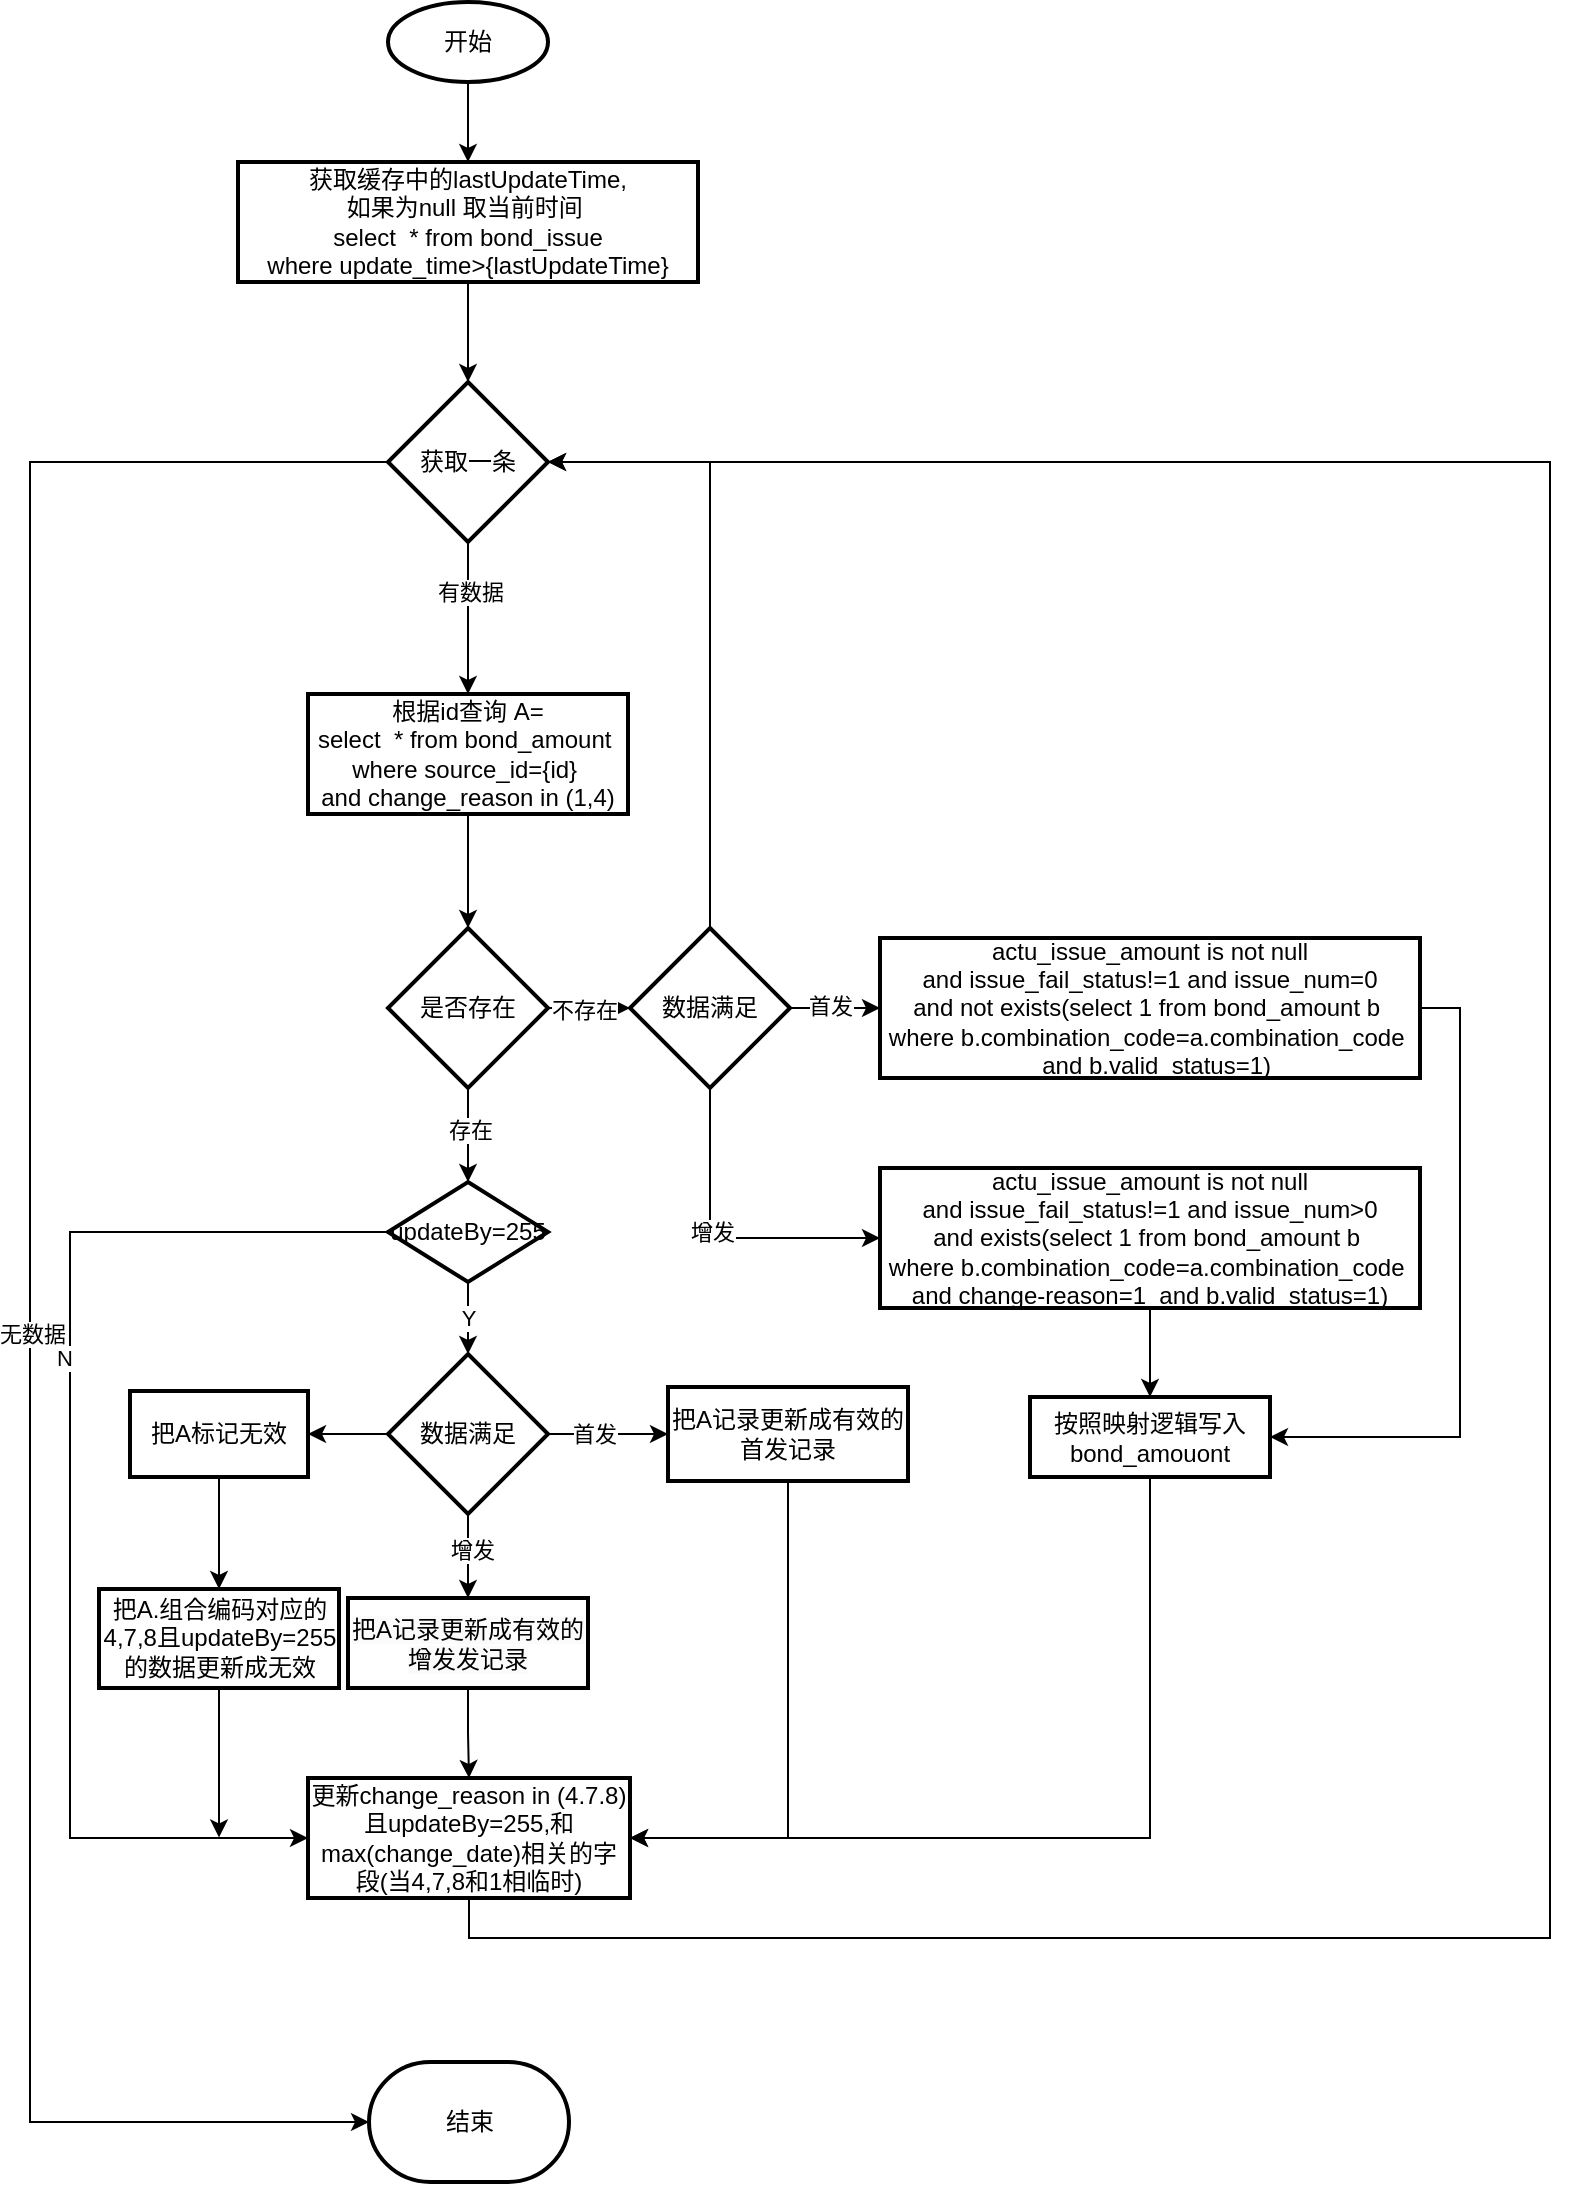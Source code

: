 <mxfile version="26.2.9">
  <diagram name="第 1 页" id="ayxEnjjGX8nraHOeBxiZ">
    <mxGraphModel dx="2255" dy="785" grid="1" gridSize="10" guides="1" tooltips="1" connect="1" arrows="1" fold="1" page="1" pageScale="1" pageWidth="827" pageHeight="1169" math="0" shadow="0">
      <root>
        <mxCell id="0" />
        <mxCell id="1" parent="0" />
        <mxCell id="c-lmUwn-pgrmpSaxPBkZ-3" value="" style="edgeStyle=orthogonalEdgeStyle;rounded=0;orthogonalLoop=1;jettySize=auto;html=1;" parent="1" source="c-lmUwn-pgrmpSaxPBkZ-1" target="c-lmUwn-pgrmpSaxPBkZ-2" edge="1">
          <mxGeometry relative="1" as="geometry" />
        </mxCell>
        <mxCell id="c-lmUwn-pgrmpSaxPBkZ-1" value="开始" style="strokeWidth=2;html=1;shape=mxgraph.flowchart.start_2;whiteSpace=wrap;" parent="1" vertex="1">
          <mxGeometry x="189" y="10" width="80" height="40" as="geometry" />
        </mxCell>
        <mxCell id="c-lmUwn-pgrmpSaxPBkZ-50" value="" style="edgeStyle=orthogonalEdgeStyle;rounded=0;orthogonalLoop=1;jettySize=auto;html=1;" parent="1" source="c-lmUwn-pgrmpSaxPBkZ-2" target="c-lmUwn-pgrmpSaxPBkZ-49" edge="1">
          <mxGeometry relative="1" as="geometry" />
        </mxCell>
        <mxCell id="c-lmUwn-pgrmpSaxPBkZ-2" value="获取缓存中的lastUpdateTime,&lt;br&gt;如果为null 取当前时间&amp;nbsp;&lt;br&gt;&lt;span style=&quot;background-color: transparent;&quot;&gt;select&amp;nbsp; * from bond_issue&lt;/span&gt;&lt;div&gt;where update_time&amp;gt;{lastUpdateTime}&lt;/div&gt;" style="whiteSpace=wrap;html=1;strokeWidth=2;" parent="1" vertex="1">
          <mxGeometry x="114" y="90" width="230" height="60" as="geometry" />
        </mxCell>
        <mxCell id="c-lmUwn-pgrmpSaxPBkZ-9" value="" style="edgeStyle=orthogonalEdgeStyle;rounded=0;orthogonalLoop=1;jettySize=auto;html=1;" parent="1" source="c-lmUwn-pgrmpSaxPBkZ-6" target="c-lmUwn-pgrmpSaxPBkZ-8" edge="1">
          <mxGeometry relative="1" as="geometry" />
        </mxCell>
        <mxCell id="c-lmUwn-pgrmpSaxPBkZ-6" value="&lt;div&gt;根据id查询 A=&lt;/div&gt;&lt;div&gt;select&amp;nbsp; * from bond_amount&amp;nbsp;&lt;/div&gt;&lt;div&gt;where source_id={id}&amp;nbsp;&lt;/div&gt;&lt;div&gt;and change_reason in (1,4)&lt;/div&gt;" style="whiteSpace=wrap;html=1;strokeWidth=2;" parent="1" vertex="1">
          <mxGeometry x="149" y="356" width="160" height="60" as="geometry" />
        </mxCell>
        <mxCell id="c-lmUwn-pgrmpSaxPBkZ-13" value="" style="edgeStyle=orthogonalEdgeStyle;rounded=0;orthogonalLoop=1;jettySize=auto;html=1;" parent="1" source="c-lmUwn-pgrmpSaxPBkZ-8" target="c-lmUwn-pgrmpSaxPBkZ-12" edge="1">
          <mxGeometry relative="1" as="geometry" />
        </mxCell>
        <mxCell id="c-lmUwn-pgrmpSaxPBkZ-15" value="不存在" style="edgeLabel;html=1;align=center;verticalAlign=middle;resizable=0;points=[];" parent="c-lmUwn-pgrmpSaxPBkZ-13" vertex="1" connectable="0">
          <mxGeometry x="-0.125" y="-1" relative="1" as="geometry">
            <mxPoint as="offset" />
          </mxGeometry>
        </mxCell>
        <mxCell id="valkKrdEVA-r8oJt1_8x-2" value="" style="edgeStyle=orthogonalEdgeStyle;rounded=0;orthogonalLoop=1;jettySize=auto;html=1;" edge="1" parent="1" source="c-lmUwn-pgrmpSaxPBkZ-8" target="valkKrdEVA-r8oJt1_8x-1">
          <mxGeometry relative="1" as="geometry" />
        </mxCell>
        <mxCell id="valkKrdEVA-r8oJt1_8x-3" value="存在" style="edgeLabel;html=1;align=center;verticalAlign=middle;resizable=0;points=[];" vertex="1" connectable="0" parent="valkKrdEVA-r8oJt1_8x-2">
          <mxGeometry x="-0.1" y="1" relative="1" as="geometry">
            <mxPoint as="offset" />
          </mxGeometry>
        </mxCell>
        <mxCell id="c-lmUwn-pgrmpSaxPBkZ-8" value="是否存在" style="rhombus;whiteSpace=wrap;html=1;strokeWidth=2;" parent="1" vertex="1">
          <mxGeometry x="189" y="473" width="80" height="80" as="geometry" />
        </mxCell>
        <mxCell id="c-lmUwn-pgrmpSaxPBkZ-39" value="" style="edgeStyle=orthogonalEdgeStyle;rounded=0;orthogonalLoop=1;jettySize=auto;html=1;" parent="1" source="c-lmUwn-pgrmpSaxPBkZ-10" target="c-lmUwn-pgrmpSaxPBkZ-38" edge="1">
          <mxGeometry relative="1" as="geometry" />
        </mxCell>
        <mxCell id="c-lmUwn-pgrmpSaxPBkZ-43" value="增发" style="edgeLabel;html=1;align=center;verticalAlign=middle;resizable=0;points=[];" parent="c-lmUwn-pgrmpSaxPBkZ-39" vertex="1" connectable="0">
          <mxGeometry x="-0.139" y="2" relative="1" as="geometry">
            <mxPoint as="offset" />
          </mxGeometry>
        </mxCell>
        <mxCell id="c-lmUwn-pgrmpSaxPBkZ-41" value="" style="edgeStyle=orthogonalEdgeStyle;rounded=0;orthogonalLoop=1;jettySize=auto;html=1;" parent="1" source="c-lmUwn-pgrmpSaxPBkZ-10" target="c-lmUwn-pgrmpSaxPBkZ-40" edge="1">
          <mxGeometry relative="1" as="geometry" />
        </mxCell>
        <mxCell id="c-lmUwn-pgrmpSaxPBkZ-44" value="首发" style="edgeLabel;html=1;align=center;verticalAlign=middle;resizable=0;points=[];" parent="c-lmUwn-pgrmpSaxPBkZ-41" vertex="1" connectable="0">
          <mxGeometry x="-0.233" relative="1" as="geometry">
            <mxPoint as="offset" />
          </mxGeometry>
        </mxCell>
        <mxCell id="c-lmUwn-pgrmpSaxPBkZ-46" value="" style="edgeStyle=orthogonalEdgeStyle;rounded=0;orthogonalLoop=1;jettySize=auto;html=1;" parent="1" source="c-lmUwn-pgrmpSaxPBkZ-10" target="c-lmUwn-pgrmpSaxPBkZ-45" edge="1">
          <mxGeometry relative="1" as="geometry" />
        </mxCell>
        <mxCell id="c-lmUwn-pgrmpSaxPBkZ-10" value="数据满足" style="rhombus;whiteSpace=wrap;html=1;strokeWidth=2;" parent="1" vertex="1">
          <mxGeometry x="189" y="686" width="80" height="80" as="geometry" />
        </mxCell>
        <mxCell id="c-lmUwn-pgrmpSaxPBkZ-23" value="" style="edgeStyle=orthogonalEdgeStyle;rounded=0;orthogonalLoop=1;jettySize=auto;html=1;exitX=0.5;exitY=0;exitDx=0;exitDy=0;entryX=1;entryY=0.5;entryDx=0;entryDy=0;" parent="1" source="c-lmUwn-pgrmpSaxPBkZ-12" target="c-lmUwn-pgrmpSaxPBkZ-49" edge="1">
          <mxGeometry relative="1" as="geometry">
            <mxPoint x="320" y="410" as="targetPoint" />
          </mxGeometry>
        </mxCell>
        <mxCell id="c-lmUwn-pgrmpSaxPBkZ-26" value="" style="edgeStyle=orthogonalEdgeStyle;rounded=0;orthogonalLoop=1;jettySize=auto;html=1;" parent="1" source="c-lmUwn-pgrmpSaxPBkZ-12" target="c-lmUwn-pgrmpSaxPBkZ-25" edge="1">
          <mxGeometry relative="1" as="geometry" />
        </mxCell>
        <mxCell id="c-lmUwn-pgrmpSaxPBkZ-27" value="首发" style="edgeLabel;html=1;align=center;verticalAlign=middle;resizable=0;points=[];" parent="c-lmUwn-pgrmpSaxPBkZ-26" vertex="1" connectable="0">
          <mxGeometry x="-0.107" y="1" relative="1" as="geometry">
            <mxPoint as="offset" />
          </mxGeometry>
        </mxCell>
        <mxCell id="c-lmUwn-pgrmpSaxPBkZ-33" value="" style="edgeStyle=orthogonalEdgeStyle;rounded=0;orthogonalLoop=1;jettySize=auto;html=1;entryX=0;entryY=0.5;entryDx=0;entryDy=0;exitX=0.5;exitY=1;exitDx=0;exitDy=0;" parent="1" source="c-lmUwn-pgrmpSaxPBkZ-12" target="c-lmUwn-pgrmpSaxPBkZ-16" edge="1">
          <mxGeometry relative="1" as="geometry">
            <mxPoint x="350" y="643" as="targetPoint" />
          </mxGeometry>
        </mxCell>
        <mxCell id="c-lmUwn-pgrmpSaxPBkZ-34" value="增发" style="edgeLabel;html=1;align=center;verticalAlign=middle;resizable=0;points=[];" parent="c-lmUwn-pgrmpSaxPBkZ-33" vertex="1" connectable="0">
          <mxGeometry x="-0.111" y="1" relative="1" as="geometry">
            <mxPoint y="1" as="offset" />
          </mxGeometry>
        </mxCell>
        <mxCell id="c-lmUwn-pgrmpSaxPBkZ-12" value="数据满足" style="rhombus;whiteSpace=wrap;html=1;strokeWidth=2;" parent="1" vertex="1">
          <mxGeometry x="310" y="473" width="80" height="80" as="geometry" />
        </mxCell>
        <mxCell id="c-lmUwn-pgrmpSaxPBkZ-59" value="" style="edgeStyle=orthogonalEdgeStyle;rounded=0;orthogonalLoop=1;jettySize=auto;html=1;" parent="1" source="c-lmUwn-pgrmpSaxPBkZ-16" target="c-lmUwn-pgrmpSaxPBkZ-28" edge="1">
          <mxGeometry relative="1" as="geometry" />
        </mxCell>
        <mxCell id="c-lmUwn-pgrmpSaxPBkZ-16" value="&lt;div&gt;actu_issue_amount is not null&lt;/div&gt;&lt;div&gt;and issue_fail_status!=1 and issue_num&amp;gt;0&lt;/div&gt;&lt;div&gt;and exists(select 1 from bond_amount b&amp;nbsp;&lt;/div&gt;&lt;div&gt;where b.combination_code=a.combination_code&amp;nbsp;&lt;/div&gt;&lt;div&gt;and change-reason=1&amp;nbsp; and b.valid_status=1)&lt;/div&gt;" style="whiteSpace=wrap;html=1;strokeWidth=2;" parent="1" vertex="1">
          <mxGeometry x="435" y="593" width="270" height="70" as="geometry" />
        </mxCell>
        <mxCell id="c-lmUwn-pgrmpSaxPBkZ-63" value="" style="edgeStyle=orthogonalEdgeStyle;rounded=0;orthogonalLoop=1;jettySize=auto;html=1;entryX=1;entryY=0.5;entryDx=0;entryDy=0;exitX=1;exitY=0.5;exitDx=0;exitDy=0;" parent="1" source="c-lmUwn-pgrmpSaxPBkZ-25" target="c-lmUwn-pgrmpSaxPBkZ-28" edge="1">
          <mxGeometry relative="1" as="geometry">
            <mxPoint x="767" y="770" as="targetPoint" />
          </mxGeometry>
        </mxCell>
        <mxCell id="c-lmUwn-pgrmpSaxPBkZ-25" value="&lt;div&gt;actu_issue_amount is not null&lt;/div&gt;&lt;div&gt;and issue_fail_status!=1 and issue_num=0&lt;/div&gt;&lt;div&gt;and not exists(select 1 from bond_amount b&amp;nbsp;&lt;/div&gt;&lt;div&gt;where b.combination_code=a.combination_code&amp;nbsp;&lt;/div&gt;&lt;div&gt;&amp;nbsp; and b.valid_status=1)&lt;/div&gt;" style="whiteSpace=wrap;html=1;strokeWidth=2;" parent="1" vertex="1">
          <mxGeometry x="435" y="478" width="270" height="70" as="geometry" />
        </mxCell>
        <mxCell id="c-lmUwn-pgrmpSaxPBkZ-65" value="" style="edgeStyle=orthogonalEdgeStyle;rounded=0;orthogonalLoop=1;jettySize=auto;html=1;entryX=1;entryY=0.5;entryDx=0;entryDy=0;exitX=0.5;exitY=1;exitDx=0;exitDy=0;" parent="1" source="c-lmUwn-pgrmpSaxPBkZ-28" target="c-lmUwn-pgrmpSaxPBkZ-53" edge="1">
          <mxGeometry relative="1" as="geometry">
            <mxPoint x="320" y="930" as="targetPoint" />
          </mxGeometry>
        </mxCell>
        <mxCell id="c-lmUwn-pgrmpSaxPBkZ-28" value="按照映射逻辑写入bond_amouont" style="whiteSpace=wrap;html=1;strokeWidth=2;" parent="1" vertex="1">
          <mxGeometry x="510" y="707.5" width="120" height="40" as="geometry" />
        </mxCell>
        <mxCell id="c-lmUwn-pgrmpSaxPBkZ-54" value="" style="edgeStyle=orthogonalEdgeStyle;rounded=0;orthogonalLoop=1;jettySize=auto;html=1;" parent="1" source="c-lmUwn-pgrmpSaxPBkZ-38" target="c-lmUwn-pgrmpSaxPBkZ-53" edge="1">
          <mxGeometry relative="1" as="geometry" />
        </mxCell>
        <mxCell id="c-lmUwn-pgrmpSaxPBkZ-38" value="&lt;br&gt;&lt;span style=&quot;color: rgb(0, 0, 0); font-family: Helvetica; font-size: 12px; font-style: normal; font-variant-ligatures: normal; font-variant-caps: normal; font-weight: 400; letter-spacing: normal; orphans: 2; text-align: center; text-indent: 0px; text-transform: none; widows: 2; word-spacing: 0px; -webkit-text-stroke-width: 0px; white-space: normal; background-color: rgb(251, 251, 251); text-decoration-thickness: initial; text-decoration-style: initial; text-decoration-color: initial; float: none; display: inline !important;&quot;&gt;把A记录更新成有效的增发发记录&lt;/span&gt;&lt;div&gt;&lt;br/&gt;&lt;/div&gt;" style="whiteSpace=wrap;html=1;strokeWidth=2;" parent="1" vertex="1">
          <mxGeometry x="169" y="808" width="120" height="45" as="geometry" />
        </mxCell>
        <mxCell id="c-lmUwn-pgrmpSaxPBkZ-56" value="" style="edgeStyle=orthogonalEdgeStyle;rounded=0;orthogonalLoop=1;jettySize=auto;html=1;entryX=1;entryY=0.5;entryDx=0;entryDy=0;exitX=0.5;exitY=1;exitDx=0;exitDy=0;" parent="1" source="c-lmUwn-pgrmpSaxPBkZ-40" target="c-lmUwn-pgrmpSaxPBkZ-53" edge="1">
          <mxGeometry relative="1" as="geometry">
            <mxPoint x="389" y="970" as="targetPoint" />
          </mxGeometry>
        </mxCell>
        <mxCell id="c-lmUwn-pgrmpSaxPBkZ-40" value="把A记录更新成有效的首发记录" style="whiteSpace=wrap;html=1;strokeWidth=2;" parent="1" vertex="1">
          <mxGeometry x="329" y="702.5" width="120" height="47" as="geometry" />
        </mxCell>
        <mxCell id="valkKrdEVA-r8oJt1_8x-9" value="" style="edgeStyle=orthogonalEdgeStyle;rounded=0;orthogonalLoop=1;jettySize=auto;html=1;" edge="1" parent="1" source="c-lmUwn-pgrmpSaxPBkZ-45" target="valkKrdEVA-r8oJt1_8x-8">
          <mxGeometry relative="1" as="geometry" />
        </mxCell>
        <mxCell id="c-lmUwn-pgrmpSaxPBkZ-45" value="把A标记无效" style="whiteSpace=wrap;html=1;strokeWidth=2;" parent="1" vertex="1">
          <mxGeometry x="60" y="704.5" width="89" height="43" as="geometry" />
        </mxCell>
        <mxCell id="c-lmUwn-pgrmpSaxPBkZ-51" value="" style="edgeStyle=orthogonalEdgeStyle;rounded=0;orthogonalLoop=1;jettySize=auto;html=1;" parent="1" source="c-lmUwn-pgrmpSaxPBkZ-49" target="c-lmUwn-pgrmpSaxPBkZ-6" edge="1">
          <mxGeometry relative="1" as="geometry" />
        </mxCell>
        <mxCell id="c-lmUwn-pgrmpSaxPBkZ-52" value="有数据" style="edgeLabel;html=1;align=center;verticalAlign=middle;resizable=0;points=[];" parent="c-lmUwn-pgrmpSaxPBkZ-51" vertex="1" connectable="0">
          <mxGeometry x="-0.342" y="1" relative="1" as="geometry">
            <mxPoint as="offset" />
          </mxGeometry>
        </mxCell>
        <mxCell id="c-lmUwn-pgrmpSaxPBkZ-69" value="" style="edgeStyle=orthogonalEdgeStyle;rounded=0;orthogonalLoop=1;jettySize=auto;html=1;entryX=0;entryY=0.5;entryDx=0;entryDy=0;entryPerimeter=0;" parent="1" source="c-lmUwn-pgrmpSaxPBkZ-49" target="c-lmUwn-pgrmpSaxPBkZ-70" edge="1">
          <mxGeometry relative="1" as="geometry">
            <mxPoint x="109" y="240" as="targetPoint" />
            <Array as="points">
              <mxPoint x="10" y="240" />
              <mxPoint x="10" y="1070" />
            </Array>
          </mxGeometry>
        </mxCell>
        <mxCell id="c-lmUwn-pgrmpSaxPBkZ-71" value="无数据" style="edgeLabel;html=1;align=center;verticalAlign=middle;resizable=0;points=[];" parent="c-lmUwn-pgrmpSaxPBkZ-69" vertex="1" connectable="0">
          <mxGeometry x="0.043" y="1" relative="1" as="geometry">
            <mxPoint as="offset" />
          </mxGeometry>
        </mxCell>
        <mxCell id="c-lmUwn-pgrmpSaxPBkZ-49" value="获取一条" style="rhombus;whiteSpace=wrap;html=1;strokeWidth=2;" parent="1" vertex="1">
          <mxGeometry x="189" y="200" width="80" height="80" as="geometry" />
        </mxCell>
        <mxCell id="c-lmUwn-pgrmpSaxPBkZ-67" value="" style="edgeStyle=orthogonalEdgeStyle;rounded=0;orthogonalLoop=1;jettySize=auto;html=1;entryX=1;entryY=0.5;entryDx=0;entryDy=0;exitX=0.5;exitY=1;exitDx=0;exitDy=0;" parent="1" source="c-lmUwn-pgrmpSaxPBkZ-53" target="c-lmUwn-pgrmpSaxPBkZ-49" edge="1">
          <mxGeometry relative="1" as="geometry">
            <mxPoint x="229.5" y="1038" as="targetPoint" />
            <Array as="points">
              <mxPoint x="230" y="978" />
              <mxPoint x="770" y="978" />
              <mxPoint x="770" y="240" />
            </Array>
          </mxGeometry>
        </mxCell>
        <mxCell id="c-lmUwn-pgrmpSaxPBkZ-53" value="更新change_reason in (4.7.8)且updateBy=255,和max(change_date)相关的字段(当4,7,8和1相临时)" style="whiteSpace=wrap;html=1;strokeWidth=2;" parent="1" vertex="1">
          <mxGeometry x="149" y="898" width="161" height="60" as="geometry" />
        </mxCell>
        <mxCell id="c-lmUwn-pgrmpSaxPBkZ-70" value="结束" style="strokeWidth=2;html=1;shape=mxgraph.flowchart.terminator;whiteSpace=wrap;" parent="1" vertex="1">
          <mxGeometry x="179.5" y="1040" width="100" height="60" as="geometry" />
        </mxCell>
        <mxCell id="valkKrdEVA-r8oJt1_8x-4" value="Y" style="edgeStyle=orthogonalEdgeStyle;rounded=0;orthogonalLoop=1;jettySize=auto;html=1;" edge="1" parent="1" source="valkKrdEVA-r8oJt1_8x-1" target="c-lmUwn-pgrmpSaxPBkZ-10">
          <mxGeometry relative="1" as="geometry" />
        </mxCell>
        <mxCell id="valkKrdEVA-r8oJt1_8x-6" value="" style="edgeStyle=orthogonalEdgeStyle;rounded=0;orthogonalLoop=1;jettySize=auto;html=1;entryX=0;entryY=0.5;entryDx=0;entryDy=0;exitX=0;exitY=0.5;exitDx=0;exitDy=0;" edge="1" parent="1" source="valkKrdEVA-r8oJt1_8x-1" target="c-lmUwn-pgrmpSaxPBkZ-53">
          <mxGeometry relative="1" as="geometry">
            <mxPoint x="129" y="625" as="targetPoint" />
            <Array as="points">
              <mxPoint x="30" y="625" />
              <mxPoint x="30" y="928" />
            </Array>
          </mxGeometry>
        </mxCell>
        <mxCell id="valkKrdEVA-r8oJt1_8x-7" value="N" style="edgeLabel;html=1;align=center;verticalAlign=middle;resizable=0;points=[];" vertex="1" connectable="0" parent="valkKrdEVA-r8oJt1_8x-6">
          <mxGeometry x="-0.24" y="-3" relative="1" as="geometry">
            <mxPoint y="1" as="offset" />
          </mxGeometry>
        </mxCell>
        <mxCell id="valkKrdEVA-r8oJt1_8x-1" value="updateBy=255" style="rhombus;whiteSpace=wrap;html=1;strokeWidth=2;" vertex="1" parent="1">
          <mxGeometry x="189" y="600" width="80" height="50" as="geometry" />
        </mxCell>
        <mxCell id="valkKrdEVA-r8oJt1_8x-11" value="" style="edgeStyle=orthogonalEdgeStyle;rounded=0;orthogonalLoop=1;jettySize=auto;html=1;" edge="1" parent="1" source="valkKrdEVA-r8oJt1_8x-8">
          <mxGeometry relative="1" as="geometry">
            <mxPoint x="104.5" y="927.75" as="targetPoint" />
          </mxGeometry>
        </mxCell>
        <mxCell id="valkKrdEVA-r8oJt1_8x-8" value="把A.组合编码对应的4,7,8且updateBy=255的数据更新成无效" style="whiteSpace=wrap;html=1;strokeWidth=2;" vertex="1" parent="1">
          <mxGeometry x="44.5" y="803.5" width="120" height="49.5" as="geometry" />
        </mxCell>
      </root>
    </mxGraphModel>
  </diagram>
</mxfile>
